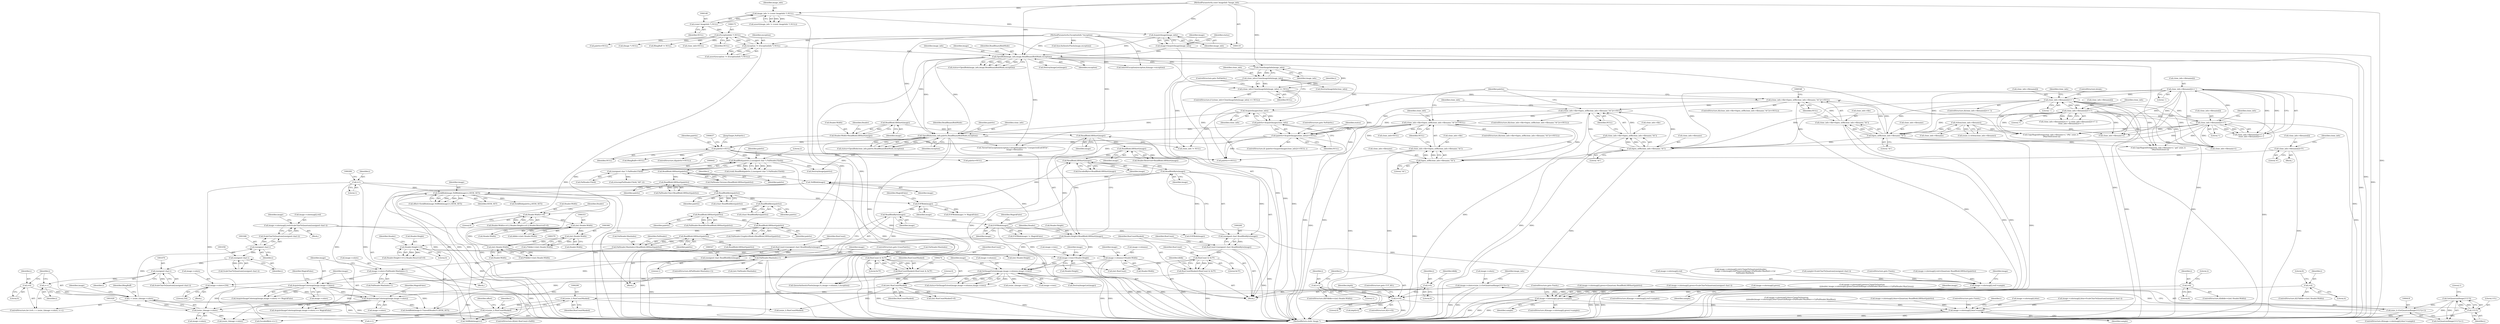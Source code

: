 digraph "0_ImageMagick_f6e9d0d9955e85bdd7540b251cd50d598dacc5e6_7@array" {
"1001036" [label="(Call,image->colormap[i].red=ScaleCharToQuantum((unsigned char) i))"];
"1001044" [label="(Call,ScaleCharToQuantum((unsigned char) i))"];
"1001045" [label="(Call,(unsigned char) i)"];
"1001026" [label="(Call,i < (ssize_t)image->colors)"];
"1001023" [label="(Call,i=0)"];
"1001033" [label="(Call,i++)"];
"1001069" [label="(Call,(unsigned char) i)"];
"1001057" [label="(Call,(unsigned char) i)"];
"1001028" [label="(Call,(ssize_t)image->colors)"];
"1000748" [label="(Call,AcquireImageColormap(image,image->colors))"];
"1000434" [label="(Call,SetImageExtent(image,image->columns,image->rows))"];
"1000332" [label="(Call,EOFBlob(image))"];
"1000328" [label="(Call,ReadBlobByte(image))"];
"1000310" [label="(Call,EOFBlob(image))"];
"1000294" [label="(Call,SeekBlob(image,TellBlob(image)+i,SEEK_SET))"];
"1000297" [label="(Call,TellBlob(image))"];
"1000261" [label="(Call,ReadBlobByte(image))"];
"1000255" [label="(Call,ReadBlobLSBShort(image))"];
"1000229" [label="(Call,ReadBlobLSBShort(image))"];
"1000223" [label="(Call,ReadBlobLSBShort(image))"];
"1000217" [label="(Call,ReadBlobLSBShort(image))"];
"1000189" [label="(Call,OpenBlob(image_info,image,ReadBinaryBlobMode,exception))"];
"1000185" [label="(Call,AcquireImage(image_info))"];
"1000145" [label="(Call,image_info != (const ImageInfo *) NULL)"];
"1000120" [label="(MethodParameterIn,const ImageInfo *image_info)"];
"1000147" [label="(Call,(const ImageInfo *) NULL)"];
"1000183" [label="(Call,image=AcquireImage(image_info))"];
"1000172" [label="(Call,exception != (ExceptionInfo *) NULL)"];
"1000121" [label="(MethodParameterIn,ExceptionInfo *exception)"];
"1000174" [label="(Call,(ExceptionInfo *) NULL)"];
"1000287" [label="(Call,i=(ssize_t) RunCountMasked)"];
"1000289" [label="(Call,(ssize_t) RunCountMasked)"];
"1000273" [label="(Call,(int) RunCountMasked)"];
"1000263" [label="(Call,RunCountMasked=RunCount & 0x7F)"];
"1000265" [label="(Call,RunCount & 0x7F)"];
"1000257" [label="(Call,RunCount=(unsigned char) ReadBlobByte(image))"];
"1000259" [label="(Call,(unsigned char) ReadBlobByte(image))"];
"1000336" [label="(Call,RunCountMasked=RunCount & 0x7F)"];
"1000338" [label="(Call,RunCount & 0x7F)"];
"1000324" [label="(Call,RunCount=(unsigned char) ReadBlobByte(image))"];
"1000326" [label="(Call,(unsigned char) ReadBlobByte(image))"];
"1000278" [label="(Call,i=1)"];
"1000394" [label="(Call,image->columns=Header.Width)"];
"1000378" [label="(Call,(int) Header.Width)"];
"1000365" [label="(Call,(int) Header.Width)"];
"1000352" [label="(Call,(int) Header.Width)"];
"1000233" [label="(Call,Header.Width==0)"];
"1000213" [label="(Call,Header.Width=ReadBlobLSBShort(image))"];
"1000401" [label="(Call,image->rows=Header.Height)"];
"1000239" [label="(Call,Header.Height==0)"];
"1000219" [label="(Call,Header.Height=ReadBlobLSBShort(image))"];
"1000737" [label="(Call,image->colors=PalHeader.MaxIndex+1)"];
"1000731" [label="(Call,PalHeader.MaxIndex<1)"];
"1000696" [label="(Call,PalHeader.MaxIndex=ReadBlobLSBShort(palette))"];
"1000700" [label="(Call,ReadBlobLSBShort(palette))"];
"1000694" [label="(Call,ReadBlobLSBShort(palette))"];
"1000688" [label="(Call,ReadBlobLSBShort(palette))"];
"1000682" [label="(Call,ReadBlobByte(palette))"];
"1000674" [label="(Call,ReadBlobByte(palette))"];
"1000666" [label="(Call,ReadBlobLSBShort(palette))"];
"1000660" [label="(Call,ReadBlobLSBShort(palette))"];
"1000638" [label="(Call,ReadBlob(palette,2,(unsigned char *) PalHeader.FileId))"];
"1000632" [label="(Call,palette!=NULL)"];
"1000612" [label="(Call,OpenBlob(clone_info,palette,ReadBinaryBlobMode,exception))"];
"1000606" [label="(Call,AcquireImage(clone_info))"];
"1000458" [label="(Call,clone_info=CloneImageInfo(image_info))"];
"1000460" [label="(Call,CloneImageInfo(image_info))"];
"1000604" [label="(Call,palette=AcquireImage(clone_info))"];
"1000603" [label="(Call,(palette=AcquireImage(clone_info))==NULL)"];
"1000582" [label="(Call,(clone_info->file=fopen_utf8(clone_info->filename,\"rb\"))==NULL)"];
"1000583" [label="(Call,clone_info->file=fopen_utf8(clone_info->filename,\"rb\"))"];
"1000587" [label="(Call,fopen_utf8(clone_info->filename,\"rb\"))"];
"1000574" [label="(Call,clone_info->filename[i]='\0')"];
"1000567" [label="(Call,fopen_utf8(clone_info->filename,\"rb\"))"];
"1000508" [label="(Call,clone_info->filename[i]==':')"];
"1000501" [label="(Call,clone_info->filename[i]=='\\')"];
"1000493" [label="(Call,clone_info->filename[i]=='/')"];
"1000482" [label="(Call,clone_info->filename[i]=='.')"];
"1000540" [label="(Call,fopen_utf8(clone_info->filename,\"rb\"))"];
"1000468" [label="(Call,strlen(clone_info->filename))"];
"1000562" [label="(Call,(clone_info->file=fopen_utf8(clone_info->filename,\"rb\"))==NULL)"];
"1000563" [label="(Call,clone_info->file=fopen_utf8(clone_info->filename,\"rb\"))"];
"1000535" [label="(Call,(clone_info->file=fopen_utf8(clone_info->filename,\"rb\"))==NULL)"];
"1000536" [label="(Call,clone_info->file=fopen_utf8(clone_info->filename,\"rb\"))"];
"1000457" [label="(Call,(clone_info=CloneImageInfo(image_info)) == NULL)"];
"1000641" [label="(Call,(unsigned char *) PalHeader.FileId)"];
"1000413" [label="(Call,image->colors=(size_t) (GetQuantumRange(1UL*i)+1))"];
"1000417" [label="(Call,(size_t) (GetQuantumRange(1UL*i)+1))"];
"1000420" [label="(Call,GetQuantumRange(1UL*i))"];
"1000421" [label="(Call,1UL*i)"];
"1000387" [label="(Call,i==0)"];
"1000383" [label="(Call,i=1)"];
"1000346" [label="(Call,i=0)"];
"1000357" [label="(Call,i=8)"];
"1000370" [label="(Call,i=4)"];
"1001011" [label="(Call,AcquireImageColormap(image,image->colors))"];
"1001004" [label="(Call,image->colors=256)"];
"1001279" [label="(Call,image->colormap[i].red!=sample)"];
"1001290" [label="(Call,image->colormap[i].green!=sample)"];
"1001301" [label="(Call,image->colormap[i].blue!=sample)"];
"1000265" [label="(Call,RunCount & 0x7F)"];
"1000739" [label="(Identifier,image)"];
"1000309" [label="(Call,EOFBlob(image) != MagickFalse)"];
"1000299" [label="(Identifier,i)"];
"1000360" [label="(ControlStructure,if(2*ldblk==(int) Header.Width))"];
"1000340" [label="(Literal,0x7F)"];
"1000541" [label="(Call,clone_info->filename)"];
"1000423" [label="(Identifier,i)"];
"1001025" [label="(Literal,0)"];
"1000414" [label="(Call,image->colors)"];
"1001309" [label="(Identifier,sample)"];
"1000635" [label="(Block,)"];
"1000176" [label="(Identifier,NULL)"];
"1000218" [label="(Identifier,image)"];
"1000540" [label="(Call,fopen_utf8(clone_info->filename,\"rb\"))"];
"1000616" [label="(Identifier,exception)"];
"1000749" [label="(Identifier,image)"];
"1000403" [label="(Identifier,image)"];
"1000227" [label="(Identifier,Header)"];
"1000373" [label="(ControlStructure,if(8*ldblk==(int) Header.Width))"];
"1000434" [label="(Call,SetImageExtent(image,image->columns,image->rows))"];
"1000187" [label="(Call,status=OpenBlob(image_info,image,ReadBinaryBlobMode,exception))"];
"1000459" [label="(Identifier,clone_info)"];
"1000394" [label="(Call,image->columns=Header.Width)"];
"1001301" [label="(Call,image->colormap[i].blue!=sample)"];
"1000522" [label="(Call,CopyMagickString(clone_info->filename+i,\".PAL\",(size_t)\n    (MaxTextExtent-i)))"];
"1000237" [label="(Literal,0)"];
"1001395" [label="(Call,SyncAuthenticPixels(image,exception))"];
"1000501" [label="(Call,clone_info->filename[i]=='\\')"];
"1001272" [label="(Call,sample=ScaleCharToQuantum((unsigned char) i))"];
"1000287" [label="(Call,i=(ssize_t) RunCountMasked)"];
"1000255" [label="(Call,ReadBlobLSBShort(image))"];
"1000264" [label="(Identifier,RunCountMasked)"];
"1000146" [label="(Identifier,image_info)"];
"1000325" [label="(Identifier,RunCount)"];
"1000706" [label="(Call,ReadBlobLSBShort(palette))"];
"1001278" [label="(ControlStructure,if(image->colormap[i].red!=sample))"];
"1000614" [label="(Identifier,palette)"];
"1000221" [label="(Identifier,Header)"];
"1001432" [label="(Call,ThrowFileException(exception,CorruptImageError,\"UnexpectedEndOfFile\",\n      image->filename))"];
"1000436" [label="(Call,image->columns)"];
"1000229" [label="(Call,ReadBlobLSBShort(image))"];
"1000332" [label="(Call,EOFBlob(image))"];
"1001045" [label="(Call,(unsigned char) i)"];
"1001342" [label="(Call,(ssize_t)image->rows)"];
"1000741" [label="(Call,PalHeader.MaxIndex+1)"];
"1001052" [label="(Identifier,image)"];
"1000316" [label="(Call,i+1)"];
"1000392" [label="(Identifier,depth)"];
"1001420" [label="(Call,clone_info != NULL)"];
"1000283" [label="(Call,(int) RunCount)"];
"1000432" [label="(Call,status=SetImageExtent(image,image->columns,image->rows))"];
"1000695" [label="(Identifier,palette)"];
"1000225" [label="(Call,Header.Reserved=ReadBlobLSBShort(image))"];
"1000263" [label="(Call,RunCountMasked=RunCount & 0x7F)"];
"1001107" [label="(Call,(int) Header.Height)"];
"1000534" [label="(ControlStructure,if((clone_info->file=fopen_utf8(clone_info->filename,\"rb\"))==NULL))"];
"1000350" [label="(Call,ldblk==(int) Header.Width)"];
"1000488" [label="(Literal,'.')"];
"1000514" [label="(Literal,':')"];
"1000604" [label="(Call,palette=AcquireImage(clone_info))"];
"1000731" [label="(Call,PalHeader.MaxIndex<1)"];
"1000312" [label="(Identifier,MagickFalse)"];
"1000580" [label="(Literal,'\0')"];
"1001047" [label="(Identifier,i)"];
"1000324" [label="(Call,RunCount=(unsigned char) ReadBlobByte(image))"];
"1000507" [label="(Literal,'\\')"];
"1000730" [label="(ControlStructure,if(PalHeader.MaxIndex<1))"];
"1000582" [label="(Call,(clone_info->file=fopen_utf8(clone_info->filename,\"rb\"))==NULL)"];
"1000509" [label="(Call,clone_info->filename[i])"];
"1000298" [label="(Identifier,image)"];
"1000499" [label="(Literal,'/')"];
"1000563" [label="(Call,clone_info->file=fopen_utf8(clone_info->filename,\"rb\"))"];
"1000388" [label="(Identifier,i)"];
"1000577" [label="(Identifier,clone_info)"];
"1000405" [label="(Call,Header.Height)"];
"1000281" [label="(ControlStructure,if((int) RunCount<0x80))"];
"1000571" [label="(Literal,\"rb\")"];
"1000640" [label="(Literal,2)"];
"1000674" [label="(Call,ReadBlobByte(palette))"];
"1001263" [label="(Call,(ssize_t)image->colors)"];
"1000289" [label="(Call,(ssize_t) RunCountMasked)"];
"1000603" [label="(Call,(palette=AcquireImage(clone_info))==NULL)"];
"1001060" [label="(Call,image->colormap[i].blue=ScaleCharToQuantum((unsigned char) i))"];
"1001059" [label="(Identifier,i)"];
"1000750" [label="(Call,image->colors)"];
"1000352" [label="(Call,(int) Header.Width)"];
"1000595" [label="(Identifier,clone_info)"];
"1000387" [label="(Call,i==0)"];
"1000184" [label="(Identifier,image)"];
"1000188" [label="(Identifier,status)"];
"1000998" [label="(JumpTarget,NoPalette:)"];
"1000338" [label="(Call,RunCount & 0x7F)"];
"1000390" [label="(ControlStructure,goto CUT_KO;)"];
"1000896" [label="(Call,image->colormap[i].green=(Quantum) ReadBlobLSBShort(palette))"];
"1001090" [label="(Call,SeekBlob(image,6 /*sizeof(Header)*/,SEEK_SET))"];
"1000296" [label="(Call,TellBlob(image)+i)"];
"1000536" [label="(Call,clone_info->file=fopen_utf8(clone_info->filename,\"rb\"))"];
"1000214" [label="(Call,Header.Width)"];
"1000800" [label="(Call,(int) PalHeader.MaxIndex)"];
"1000572" [label="(Identifier,NULL)"];
"1000190" [label="(Identifier,image_info)"];
"1000502" [label="(Call,clone_info->filename[i])"];
"1000697" [label="(Call,PalHeader.MaxIndex)"];
"1000419" [label="(Call,GetQuantumRange(1UL*i)+1)"];
"1000492" [label="(Call,clone_info->filename[i]=='/' || clone_info->filename[i]=='\\' ||\n         clone_info->filename[i]==':')"];
"1000185" [label="(Call,AcquireImage(image_info))"];
"1000585" [label="(Identifier,clone_info)"];
"1001279" [label="(Call,image->colormap[i].red!=sample)"];
"1000239" [label="(Call,Header.Height==0)"];
"1000311" [label="(Identifier,image)"];
"1000633" [label="(Identifier,palette)"];
"1000372" [label="(Literal,4)"];
"1000371" [label="(Identifier,i)"];
"1000700" [label="(Call,ReadBlobLSBShort(palette))"];
"1000347" [label="(Identifier,i)"];
"1000220" [label="(Call,Header.Height)"];
"1001288" [label="(ControlStructure,goto Finish;)"];
"1001057" [label="(Call,(unsigned char) i)"];
"1000460" [label="(Call,CloneImageInfo(image_info))"];
"1000435" [label="(Identifier,image)"];
"1000481" [label="(ControlStructure,if(clone_info->filename[i]=='.'))"];
"1000189" [label="(Call,OpenBlob(image_info,image,ReadBinaryBlobMode,exception))"];
"1000300" [label="(Identifier,SEEK_SET)"];
"1000458" [label="(Call,clone_info=CloneImageInfo(image_info))"];
"1000968" [label="(Call,image->colormap[i].blue=ClampToQuantum\n                (((double)image->colormap[i].blue*QuantumRange+(PalHeader.MaxBlue>>1))/PalHeader.MaxBlue))"];
"1000122" [label="(Block,)"];
"1000583" [label="(Call,clone_info->file=fopen_utf8(clone_info->filename,\"rb\"))"];
"1000523" [label="(Call,clone_info->filename+i)"];
"1001429" [label="(Call,EOFBlob(image))"];
"1000591" [label="(Literal,\"rb\")"];
"1000688" [label="(Call,ReadBlobLSBShort(palette))"];
"1000596" [label="(Call,DestroyImageInfo(clone_info))"];
"1001008" [label="(Literal,256)"];
"1000201" [label="(Call,DestroyImageList(image))"];
"1000947" [label="(Call,image->colormap[i].blue=(Quantum) ReadBlobLSBShort(palette))"];
"1001056" [label="(Call,ScaleCharToQuantum((unsigned char) i))"];
"1000638" [label="(Call,ReadBlob(palette,2,(unsigned char *) PalHeader.FileId))"];
"1000336" [label="(Call,RunCountMasked=RunCount & 0x7F)"];
"1000243" [label="(Literal,0)"];
"1001010" [label="(Call,AcquireImageColormap(image,image->colors) == MagickFalse)"];
"1000321" [label="(Call,(ssize_t) RunCountMasked)"];
"1000213" [label="(Call,Header.Width=ReadBlobLSBShort(image))"];
"1001048" [label="(Call,image->colormap[i].green=ScaleCharToQuantum((unsigned char) i))"];
"1000482" [label="(Call,clone_info->filename[i]=='.')"];
"1000631" [label="(ControlStructure,if(palette!=NULL))"];
"1001027" [label="(Identifier,i)"];
"1000384" [label="(Identifier,i)"];
"1000329" [label="(Identifier,image)"];
"1000383" [label="(Call,i=1)"];
"1000747" [label="(Call,AcquireImageColormap(image,image->colors) == MagickFalse)"];
"1000607" [label="(Identifier,clone_info)"];
"1000439" [label="(Call,image->rows)"];
"1000376" [label="(Literal,8)"];
"1000461" [label="(Identifier,image_info)"];
"1000639" [label="(Identifier,palette)"];
"1000261" [label="(Call,ReadBlobByte(image))"];
"1000689" [label="(Identifier,palette)"];
"1001352" [label="(Call,QueueAuthenticPixels(image,0,i,image->columns,1,exception))"];
"1000232" [label="(Call,Header.Width==0 || Header.Height==0 || Header.Reserved!=0)"];
"1000550" [label="(Call,clone_info->filename+i)"];
"1000230" [label="(Identifier,image)"];
"1001300" [label="(ControlStructure,if(image->colormap[i].blue!=sample))"];
"1000545" [label="(Identifier,NULL)"];
"1000173" [label="(Identifier,exception)"];
"1000276" [label="(Literal,0)"];
"1000575" [label="(Call,clone_info->filename[i])"];
"1000186" [label="(Identifier,image_info)"];
"1001071" [label="(Identifier,i)"];
"1000191" [label="(Identifier,image)"];
"1000605" [label="(Identifier,palette)"];
"1001005" [label="(Call,image->colors)"];
"1000592" [label="(Identifier,NULL)"];
"1000694" [label="(Call,ReadBlobLSBShort(palette))"];
"1000219" [label="(Call,Header.Height=ReadBlobLSBShort(image))"];
"1000172" [label="(Call,exception != (ExceptionInfo *) NULL)"];
"1000204" [label="(Call,(Image *) NULL)"];
"1000490" [label="(ControlStructure,break;)"];
"1000612" [label="(Call,OpenBlob(clone_info,palette,ReadBinaryBlobMode,exception))"];
"1001402" [label="(Call,BImgBuff != NULL)"];
"1001036" [label="(Call,image->colormap[i].red=ScaleCharToQuantum((unsigned char) i))"];
"1000562" [label="(Call,(clone_info->file=fopen_utf8(clone_info->filename,\"rb\"))==NULL)"];
"1000380" [label="(Call,Header.Width)"];
"1000365" [label="(Call,(int) Header.Width)"];
"1001034" [label="(Identifier,i)"];
"1000331" [label="(Call,EOFBlob(image) != MagickFalse)"];
"1000696" [label="(Call,PalHeader.MaxIndex=ReadBlobLSBShort(palette))"];
"1000672" [label="(Call,(char) ReadBlobByte(palette))"];
"1000374" [label="(Call,8*ldblk==(int) Header.Width)"];
"1000500" [label="(Call,clone_info->filename[i]=='\\' ||\n         clone_info->filename[i]==':')"];
"1001003" [label="(Block,)"];
"1000361" [label="(Call,2*ldblk==(int) Header.Width)"];
"1000660" [label="(Call,ReadBlobLSBShort(palette))"];
"1000845" [label="(Call,image->colormap[i].red=(Quantum) ReadBlobLSBShort(palette))"];
"1000171" [label="(Call,assert(exception != (ExceptionInfo *) NULL))"];
"1000662" [label="(Call,PalHeader.Size=ReadBlobLSBShort(palette))"];
"1000402" [label="(Call,image->rows)"];
"1000466" [label="(Call,(ssize_t) strlen(clone_info->filename))"];
"1001037" [label="(Call,image->colormap[i].red)"];
"1000410" [label="(Identifier,image)"];
"1000615" [label="(Identifier,ReadBinaryBlobMode)"];
"1001011" [label="(Call,AcquireImageColormap(image,image->colors))"];
"1000454" [label="(Call,DestroyImageList(image))"];
"1001033" [label="(Call,i++)"];
"1000748" [label="(Call,AcquireImageColormap(image,image->colors))"];
"1001289" [label="(ControlStructure,if(image->colormap[i].green!=sample))"];
"1000648" [label="(Call,strncmp(PalHeader.FileId,\"AH\",2))"];
"1001028" [label="(Call,(ssize_t)image->colors)"];
"1000234" [label="(Call,Header.Width)"];
"1000233" [label="(Call,Header.Width==0)"];
"1000386" [label="(ControlStructure,if(i==0))"];
"1000735" [label="(Literal,1)"];
"1000279" [label="(Identifier,i)"];
"1000398" [label="(Call,Header.Width)"];
"1000683" [label="(Identifier,palette)"];
"1001310" [label="(ControlStructure,goto Finish;)"];
"1000456" [label="(ControlStructure,if ((clone_info=CloneImageInfo(image_info)) == NULL))"];
"1001294" [label="(Identifier,image)"];
"1000217" [label="(Call,ReadBlobLSBShort(image))"];
"1000349" [label="(ControlStructure,if(ldblk==(int) Header.Width))"];
"1000701" [label="(Identifier,palette)"];
"1000183" [label="(Call,image=AcquireImage(image_info))"];
"1000611" [label="(Identifier,status)"];
"1000401" [label="(Call,image->rows=Header.Height)"];
"1000272" [label="(Call,(int) RunCountMasked!=0)"];
"1000291" [label="(Identifier,RunCountMasked)"];
"1000413" [label="(Call,image->colors=(size_t) (GetQuantumRange(1UL*i)+1))"];
"1000834" [label="(Call,SeekBlob(palette,j,SEEK_SET))"];
"1000351" [label="(Identifier,ldblk)"];
"1000636" [label="(Call,(void) ReadBlob(palette,2,(unsigned char *) PalHeader.FileId))"];
"1000378" [label="(Call,(int) Header.Width)"];
"1001446" [label="(MethodReturn,static Image *)"];
"1000420" [label="(Call,GetQuantumRange(1UL*i))"];
"1001012" [label="(Identifier,image)"];
"1000483" [label="(Call,clone_info->filename[i])"];
"1001290" [label="(Call,image->colormap[i].green!=sample)"];
"1000564" [label="(Call,clone_info->file)"];
"1000587" [label="(Call,fopen_utf8(clone_info->filename,\"rb\"))"];
"1000174" [label="(Call,(ExceptionInfo *) NULL)"];
"1001298" [label="(Identifier,sample)"];
"1000643" [label="(Call,PalHeader.FileId)"];
"1000704" [label="(Identifier,PalHeader)"];
"1000561" [label="(ControlStructure,if((clone_info->file=fopen_utf8(clone_info->filename,\"rb\"))==NULL))"];
"1000273" [label="(Call,(int) RunCountMasked)"];
"1000149" [label="(Identifier,NULL)"];
"1001016" [label="(Identifier,MagickFalse)"];
"1000192" [label="(Identifier,ReadBinaryBlobMode)"];
"1000428" [label="(Identifier,image_info)"];
"1000257" [label="(Call,RunCount=(unsigned char) ReadBlobByte(image))"];
"1000367" [label="(Call,Header.Width)"];
"1000339" [label="(Identifier,RunCount)"];
"1000223" [label="(Call,ReadBlobLSBShort(image))"];
"1000193" [label="(Identifier,exception)"];
"1000537" [label="(Call,clone_info->file)"];
"1000294" [label="(Call,SeekBlob(image,TellBlob(image)+i,SEEK_SET))"];
"1000266" [label="(Identifier,RunCount)"];
"1000549" [label="(Call,CopyMagickString(clone_info->filename+i,\".pal\",(size_t)\n        (MaxTextExtent-i)))"];
"1000609" [label="(ControlStructure,goto NoPalette;)"];
"1000469" [label="(Call,clone_info->filename)"];
"1000277" [label="(Block,)"];
"1000738" [label="(Call,image->colors)"];
"1000262" [label="(Identifier,image)"];
"1000736" [label="(ControlStructure,goto ErasePalette;)"];
"1000535" [label="(Call,(clone_info->file=fopen_utf8(clone_info->filename,\"rb\"))==NULL)"];
"1000447" [label="(Call,InheritException(exception,&image->exception))"];
"1000328" [label="(Call,ReadBlobByte(image))"];
"1000494" [label="(Call,clone_info->filename[i])"];
"1000732" [label="(Call,PalHeader.MaxIndex)"];
"1000363" [label="(Literal,2)"];
"1000690" [label="(Call,PalHeader.GraphicsMode=ReadBlobLSBShort(palette))"];
"1000357" [label="(Call,i=8)"];
"1001030" [label="(Call,image->colors)"];
"1000667" [label="(Identifier,palette)"];
"1000656" [label="(Call,PalHeader.Version=ReadBlobLSBShort(palette))"];
"1000680" [label="(Call,(char) ReadBlobByte(palette))"];
"1001000" [label="(Call,palette==NULL)"];
"1000389" [label="(Literal,0)"];
"1000275" [label="(Identifier,RunCountMasked)"];
"1001022" [label="(ControlStructure,for (i=0; i < (ssize_t)image->colors; i++))"];
"1000544" [label="(Literal,\"rb\")"];
"1000256" [label="(Identifier,image)"];
"1001280" [label="(Call,image->colormap[i].red)"];
"1000588" [label="(Call,clone_info->filename)"];
"1000326" [label="(Call,(unsigned char) ReadBlobByte(image))"];
"1000504" [label="(Identifier,clone_info)"];
"1000241" [label="(Identifier,Header)"];
"1000608" [label="(Identifier,NULL)"];
"1000267" [label="(Literal,0x7F)"];
"1000269" [label="(Identifier,ldblk)"];
"1001026" [label="(Call,i < (ssize_t)image->colors)"];
"1001035" [label="(Block,)"];
"1000462" [label="(Identifier,NULL)"];
"1000292" [label="(Call,offset=SeekBlob(image,TellBlob(image)+i,SEEK_SET))"];
"1000568" [label="(Call,clone_info->filename)"];
"1000465" [label="(Identifier,i)"];
"1000144" [label="(Call,assert(image_info != (const ImageInfo *) NULL))"];
"1000417" [label="(Call,(size_t) (GetQuantumRange(1UL*i)+1))"];
"1000240" [label="(Call,Header.Height)"];
"1000684" [label="(Call,PalHeader.BoardID=ReadBlobLSBShort(palette))"];
"1000293" [label="(Identifier,offset)"];
"1000391" [label="(Call,depth=i)"];
"1000314" [label="(Call,EncodedByte-=i+1)"];
"1000238" [label="(Call,Header.Height==0 || Header.Reserved!=0)"];
"1000395" [label="(Call,image->columns)"];
"1000358" [label="(Identifier,i)"];
"1001040" [label="(Identifier,image)"];
"1000288" [label="(Identifier,i)"];
"1000511" [label="(Identifier,clone_info)"];
"1000463" [label="(ControlStructure,goto NoPalette;)"];
"1000359" [label="(Literal,8)"];
"1000682" [label="(Call,ReadBlobByte(palette))"];
"1000310" [label="(Call,EOFBlob(image))"];
"1000573" [label="(Block,)"];
"1000496" [label="(Identifier,clone_info)"];
"1000337" [label="(Identifier,RunCountMasked)"];
"1000675" [label="(Identifier,palette)"];
"1000334" [label="(Identifier,MagickFalse)"];
"1001024" [label="(Identifier,i)"];
"1000866" [label="(Call,image->colormap[i].red=ClampToQuantum(((double)\n                image->colormap[i].red*QuantumRange+(PalHeader.MaxRed>>1))/\n                PalHeader.MaxRed))"];
"1001269" [label="(Identifier,i)"];
"1000295" [label="(Identifier,image)"];
"1001044" [label="(Call,ScaleCharToQuantum((unsigned char) i))"];
"1000121" [label="(MethodParameterIn,ExceptionInfo *exception)"];
"1000737" [label="(Call,image->colors=PalHeader.MaxIndex+1)"];
"1000145" [label="(Call,image_info != (const ImageInfo *) NULL)"];
"1000508" [label="(Call,clone_info->filename[i]==':')"];
"1000348" [label="(Literal,0)"];
"1001073" [label="(Identifier,BImgBuff)"];
"1000613" [label="(Identifier,clone_info)"];
"1000346" [label="(Call,i=0)"];
"1000627" [label="(Call,palette=NULL)"];
"1000602" [label="(ControlStructure,if( (palette=AcquireImage(clone_info))==NULL ))"];
"1001023" [label="(Call,i=0)"];
"1000370" [label="(Call,i=4)"];
"1000224" [label="(Identifier,image)"];
"1000493" [label="(Call,clone_info->filename[i]=='/')"];
"1001004" [label="(Call,image->colors=256)"];
"1000574" [label="(Call,clone_info->filename[i]='\0')"];
"1000210" [label="(Call,clone_info=NULL)"];
"1000246" [label="(Identifier,Header)"];
"1000634" [label="(Identifier,NULL)"];
"1000468" [label="(Call,strlen(clone_info->filename))"];
"1000584" [label="(Call,clone_info->file)"];
"1000661" [label="(Identifier,palette)"];
"1001291" [label="(Call,image->colormap[i].green)"];
"1000333" [label="(Identifier,image)"];
"1000421" [label="(Call,1UL*i)"];
"1000632" [label="(Call,palette!=NULL)"];
"1000753" [label="(Identifier,MagickFalse)"];
"1000297" [label="(Call,TellBlob(image))"];
"1000120" [label="(MethodParameterIn,const ImageInfo *image_info)"];
"1000457" [label="(Call,(clone_info=CloneImageInfo(image_info)) == NULL)"];
"1001069" [label="(Call,(unsigned char) i)"];
"1000610" [label="(Call,status=OpenBlob(clone_info,palette,ReadBinaryBlobMode,exception))"];
"1000422" [label="(Literal,1UL)"];
"1000259" [label="(Call,(unsigned char) ReadBlobByte(image))"];
"1001287" [label="(Identifier,sample)"];
"1000917" [label="(Call,image->colormap[i].green=ClampToQuantum\n                (((double) image->colormap[i].green*QuantumRange+(PalHeader.MaxGreen>>1))/PalHeader.MaxGreen))"];
"1000253" [label="(Call,EncodedByte=ReadBlobLSBShort(image))"];
"1000280" [label="(Literal,1)"];
"1000625" [label="(Call,DestroyImage(palette))"];
"1000354" [label="(Call,Header.Width)"];
"1001302" [label="(Call,image->colormap[i].blue)"];
"1001305" [label="(Identifier,image)"];
"1001068" [label="(Call,ScaleCharToQuantum((unsigned char) i))"];
"1000641" [label="(Call,(unsigned char *) PalHeader.FileId)"];
"1000567" [label="(Call,fopen_utf8(clone_info->filename,\"rb\"))"];
"1000278" [label="(Call,i=1)"];
"1001013" [label="(Call,image->colors)"];
"1000258" [label="(Identifier,RunCount)"];
"1000666" [label="(Call,ReadBlobLSBShort(palette))"];
"1001299" [label="(ControlStructure,goto Finish;)"];
"1000147" [label="(Call,(const ImageInfo *) NULL)"];
"1000581" [label="(ControlStructure,if((clone_info->file=fopen_utf8(clone_info->filename,\"rb\"))==NULL))"];
"1000598" [label="(Call,clone_info=NULL)"];
"1000424" [label="(Literal,1)"];
"1001084" [label="(Call,BImgBuff==NULL)"];
"1000385" [label="(Literal,1)"];
"1000606" [label="(Call,AcquireImage(clone_info))"];
"1000207" [label="(Call,palette=NULL)"];
"1001036" -> "1001035"  [label="AST: "];
"1001036" -> "1001044"  [label="CFG: "];
"1001037" -> "1001036"  [label="AST: "];
"1001044" -> "1001036"  [label="AST: "];
"1001052" -> "1001036"  [label="CFG: "];
"1001036" -> "1001446"  [label="DDG: "];
"1001044" -> "1001036"  [label="DDG: "];
"1001036" -> "1001279"  [label="DDG: "];
"1001044" -> "1001045"  [label="CFG: "];
"1001045" -> "1001044"  [label="AST: "];
"1001045" -> "1001044"  [label="DDG: "];
"1001045" -> "1001047"  [label="CFG: "];
"1001046" -> "1001045"  [label="AST: "];
"1001047" -> "1001045"  [label="AST: "];
"1001026" -> "1001045"  [label="DDG: "];
"1001045" -> "1001057"  [label="DDG: "];
"1001026" -> "1001022"  [label="AST: "];
"1001026" -> "1001028"  [label="CFG: "];
"1001027" -> "1001026"  [label="AST: "];
"1001028" -> "1001026"  [label="AST: "];
"1001040" -> "1001026"  [label="CFG: "];
"1001073" -> "1001026"  [label="CFG: "];
"1001026" -> "1001446"  [label="DDG: "];
"1001026" -> "1001446"  [label="DDG: "];
"1001023" -> "1001026"  [label="DDG: "];
"1001033" -> "1001026"  [label="DDG: "];
"1001028" -> "1001026"  [label="DDG: "];
"1001023" -> "1001022"  [label="AST: "];
"1001023" -> "1001025"  [label="CFG: "];
"1001024" -> "1001023"  [label="AST: "];
"1001025" -> "1001023"  [label="AST: "];
"1001027" -> "1001023"  [label="CFG: "];
"1001033" -> "1001022"  [label="AST: "];
"1001033" -> "1001034"  [label="CFG: "];
"1001034" -> "1001033"  [label="AST: "];
"1001027" -> "1001033"  [label="CFG: "];
"1001069" -> "1001033"  [label="DDG: "];
"1001069" -> "1001068"  [label="AST: "];
"1001069" -> "1001071"  [label="CFG: "];
"1001070" -> "1001069"  [label="AST: "];
"1001071" -> "1001069"  [label="AST: "];
"1001068" -> "1001069"  [label="CFG: "];
"1001069" -> "1001068"  [label="DDG: "];
"1001057" -> "1001069"  [label="DDG: "];
"1001057" -> "1001056"  [label="AST: "];
"1001057" -> "1001059"  [label="CFG: "];
"1001058" -> "1001057"  [label="AST: "];
"1001059" -> "1001057"  [label="AST: "];
"1001056" -> "1001057"  [label="CFG: "];
"1001057" -> "1001056"  [label="DDG: "];
"1001028" -> "1001030"  [label="CFG: "];
"1001029" -> "1001028"  [label="AST: "];
"1001030" -> "1001028"  [label="AST: "];
"1001028" -> "1001446"  [label="DDG: "];
"1000748" -> "1001028"  [label="DDG: "];
"1000413" -> "1001028"  [label="DDG: "];
"1001011" -> "1001028"  [label="DDG: "];
"1001028" -> "1001263"  [label="DDG: "];
"1000748" -> "1000747"  [label="AST: "];
"1000748" -> "1000750"  [label="CFG: "];
"1000749" -> "1000748"  [label="AST: "];
"1000750" -> "1000748"  [label="AST: "];
"1000753" -> "1000748"  [label="CFG: "];
"1000748" -> "1001446"  [label="DDG: "];
"1000748" -> "1000747"  [label="DDG: "];
"1000748" -> "1000747"  [label="DDG: "];
"1000434" -> "1000748"  [label="DDG: "];
"1000737" -> "1000748"  [label="DDG: "];
"1000748" -> "1001011"  [label="DDG: "];
"1000748" -> "1001090"  [label="DDG: "];
"1000748" -> "1001263"  [label="DDG: "];
"1000434" -> "1000432"  [label="AST: "];
"1000434" -> "1000439"  [label="CFG: "];
"1000435" -> "1000434"  [label="AST: "];
"1000436" -> "1000434"  [label="AST: "];
"1000439" -> "1000434"  [label="AST: "];
"1000432" -> "1000434"  [label="CFG: "];
"1000434" -> "1001446"  [label="DDG: "];
"1000434" -> "1001446"  [label="DDG: "];
"1000434" -> "1000432"  [label="DDG: "];
"1000434" -> "1000432"  [label="DDG: "];
"1000434" -> "1000432"  [label="DDG: "];
"1000332" -> "1000434"  [label="DDG: "];
"1000261" -> "1000434"  [label="DDG: "];
"1000394" -> "1000434"  [label="DDG: "];
"1000401" -> "1000434"  [label="DDG: "];
"1000434" -> "1000454"  [label="DDG: "];
"1000434" -> "1001011"  [label="DDG: "];
"1000434" -> "1001090"  [label="DDG: "];
"1000434" -> "1001342"  [label="DDG: "];
"1000434" -> "1001352"  [label="DDG: "];
"1000332" -> "1000331"  [label="AST: "];
"1000332" -> "1000333"  [label="CFG: "];
"1000333" -> "1000332"  [label="AST: "];
"1000334" -> "1000332"  [label="CFG: "];
"1000332" -> "1000255"  [label="DDG: "];
"1000332" -> "1000297"  [label="DDG: "];
"1000332" -> "1000331"  [label="DDG: "];
"1000328" -> "1000332"  [label="DDG: "];
"1000332" -> "1001429"  [label="DDG: "];
"1000328" -> "1000326"  [label="AST: "];
"1000328" -> "1000329"  [label="CFG: "];
"1000329" -> "1000328"  [label="AST: "];
"1000326" -> "1000328"  [label="CFG: "];
"1000328" -> "1000326"  [label="DDG: "];
"1000310" -> "1000328"  [label="DDG: "];
"1000310" -> "1000309"  [label="AST: "];
"1000310" -> "1000311"  [label="CFG: "];
"1000311" -> "1000310"  [label="AST: "];
"1000312" -> "1000310"  [label="CFG: "];
"1000310" -> "1000255"  [label="DDG: "];
"1000310" -> "1000309"  [label="DDG: "];
"1000294" -> "1000310"  [label="DDG: "];
"1000294" -> "1000292"  [label="AST: "];
"1000294" -> "1000300"  [label="CFG: "];
"1000295" -> "1000294"  [label="AST: "];
"1000296" -> "1000294"  [label="AST: "];
"1000300" -> "1000294"  [label="AST: "];
"1000292" -> "1000294"  [label="CFG: "];
"1000294" -> "1001446"  [label="DDG: "];
"1000294" -> "1001446"  [label="DDG: "];
"1000294" -> "1000292"  [label="DDG: "];
"1000294" -> "1000292"  [label="DDG: "];
"1000294" -> "1000292"  [label="DDG: "];
"1000297" -> "1000294"  [label="DDG: "];
"1000287" -> "1000294"  [label="DDG: "];
"1000278" -> "1000294"  [label="DDG: "];
"1000294" -> "1000834"  [label="DDG: "];
"1000294" -> "1001090"  [label="DDG: "];
"1000297" -> "1000296"  [label="AST: "];
"1000297" -> "1000298"  [label="CFG: "];
"1000298" -> "1000297"  [label="AST: "];
"1000299" -> "1000297"  [label="CFG: "];
"1000297" -> "1000296"  [label="DDG: "];
"1000261" -> "1000297"  [label="DDG: "];
"1000261" -> "1000259"  [label="AST: "];
"1000261" -> "1000262"  [label="CFG: "];
"1000262" -> "1000261"  [label="AST: "];
"1000259" -> "1000261"  [label="CFG: "];
"1000261" -> "1000255"  [label="DDG: "];
"1000261" -> "1000259"  [label="DDG: "];
"1000255" -> "1000261"  [label="DDG: "];
"1000261" -> "1001429"  [label="DDG: "];
"1000255" -> "1000253"  [label="AST: "];
"1000255" -> "1000256"  [label="CFG: "];
"1000256" -> "1000255"  [label="AST: "];
"1000253" -> "1000255"  [label="CFG: "];
"1000255" -> "1000253"  [label="DDG: "];
"1000229" -> "1000255"  [label="DDG: "];
"1000229" -> "1000225"  [label="AST: "];
"1000229" -> "1000230"  [label="CFG: "];
"1000230" -> "1000229"  [label="AST: "];
"1000225" -> "1000229"  [label="CFG: "];
"1000229" -> "1000225"  [label="DDG: "];
"1000223" -> "1000229"  [label="DDG: "];
"1000223" -> "1000219"  [label="AST: "];
"1000223" -> "1000224"  [label="CFG: "];
"1000224" -> "1000223"  [label="AST: "];
"1000219" -> "1000223"  [label="CFG: "];
"1000223" -> "1000219"  [label="DDG: "];
"1000217" -> "1000223"  [label="DDG: "];
"1000217" -> "1000213"  [label="AST: "];
"1000217" -> "1000218"  [label="CFG: "];
"1000218" -> "1000217"  [label="AST: "];
"1000213" -> "1000217"  [label="CFG: "];
"1000217" -> "1000213"  [label="DDG: "];
"1000189" -> "1000217"  [label="DDG: "];
"1000189" -> "1000187"  [label="AST: "];
"1000189" -> "1000193"  [label="CFG: "];
"1000190" -> "1000189"  [label="AST: "];
"1000191" -> "1000189"  [label="AST: "];
"1000192" -> "1000189"  [label="AST: "];
"1000193" -> "1000189"  [label="AST: "];
"1000187" -> "1000189"  [label="CFG: "];
"1000189" -> "1001446"  [label="DDG: "];
"1000189" -> "1001446"  [label="DDG: "];
"1000189" -> "1001446"  [label="DDG: "];
"1000189" -> "1000187"  [label="DDG: "];
"1000189" -> "1000187"  [label="DDG: "];
"1000189" -> "1000187"  [label="DDG: "];
"1000189" -> "1000187"  [label="DDG: "];
"1000185" -> "1000189"  [label="DDG: "];
"1000120" -> "1000189"  [label="DDG: "];
"1000183" -> "1000189"  [label="DDG: "];
"1000172" -> "1000189"  [label="DDG: "];
"1000121" -> "1000189"  [label="DDG: "];
"1000189" -> "1000201"  [label="DDG: "];
"1000189" -> "1000447"  [label="DDG: "];
"1000189" -> "1000460"  [label="DDG: "];
"1000189" -> "1000612"  [label="DDG: "];
"1000189" -> "1000612"  [label="DDG: "];
"1000189" -> "1001352"  [label="DDG: "];
"1000189" -> "1001432"  [label="DDG: "];
"1000185" -> "1000183"  [label="AST: "];
"1000185" -> "1000186"  [label="CFG: "];
"1000186" -> "1000185"  [label="AST: "];
"1000183" -> "1000185"  [label="CFG: "];
"1000185" -> "1000183"  [label="DDG: "];
"1000145" -> "1000185"  [label="DDG: "];
"1000120" -> "1000185"  [label="DDG: "];
"1000145" -> "1000144"  [label="AST: "];
"1000145" -> "1000147"  [label="CFG: "];
"1000146" -> "1000145"  [label="AST: "];
"1000147" -> "1000145"  [label="AST: "];
"1000144" -> "1000145"  [label="CFG: "];
"1000145" -> "1001446"  [label="DDG: "];
"1000145" -> "1000144"  [label="DDG: "];
"1000145" -> "1000144"  [label="DDG: "];
"1000120" -> "1000145"  [label="DDG: "];
"1000147" -> "1000145"  [label="DDG: "];
"1000120" -> "1000119"  [label="AST: "];
"1000120" -> "1001446"  [label="DDG: "];
"1000120" -> "1000460"  [label="DDG: "];
"1000147" -> "1000149"  [label="CFG: "];
"1000148" -> "1000147"  [label="AST: "];
"1000149" -> "1000147"  [label="AST: "];
"1000147" -> "1000174"  [label="DDG: "];
"1000183" -> "1000122"  [label="AST: "];
"1000184" -> "1000183"  [label="AST: "];
"1000188" -> "1000183"  [label="CFG: "];
"1000183" -> "1001446"  [label="DDG: "];
"1000172" -> "1000171"  [label="AST: "];
"1000172" -> "1000174"  [label="CFG: "];
"1000173" -> "1000172"  [label="AST: "];
"1000174" -> "1000172"  [label="AST: "];
"1000171" -> "1000172"  [label="CFG: "];
"1000172" -> "1001446"  [label="DDG: "];
"1000172" -> "1000171"  [label="DDG: "];
"1000172" -> "1000171"  [label="DDG: "];
"1000121" -> "1000172"  [label="DDG: "];
"1000174" -> "1000172"  [label="DDG: "];
"1000121" -> "1000119"  [label="AST: "];
"1000121" -> "1001446"  [label="DDG: "];
"1000121" -> "1000447"  [label="DDG: "];
"1000121" -> "1000612"  [label="DDG: "];
"1000121" -> "1001352"  [label="DDG: "];
"1000121" -> "1001395"  [label="DDG: "];
"1000121" -> "1001432"  [label="DDG: "];
"1000174" -> "1000176"  [label="CFG: "];
"1000175" -> "1000174"  [label="AST: "];
"1000176" -> "1000174"  [label="AST: "];
"1000174" -> "1000204"  [label="DDG: "];
"1000174" -> "1000207"  [label="DDG: "];
"1000174" -> "1000210"  [label="DDG: "];
"1000174" -> "1000457"  [label="DDG: "];
"1000174" -> "1001402"  [label="DDG: "];
"1000287" -> "1000281"  [label="AST: "];
"1000287" -> "1000289"  [label="CFG: "];
"1000288" -> "1000287"  [label="AST: "];
"1000289" -> "1000287"  [label="AST: "];
"1000293" -> "1000287"  [label="CFG: "];
"1000287" -> "1001446"  [label="DDG: "];
"1000289" -> "1000287"  [label="DDG: "];
"1000287" -> "1000296"  [label="DDG: "];
"1000287" -> "1000314"  [label="DDG: "];
"1000287" -> "1000316"  [label="DDG: "];
"1000289" -> "1000291"  [label="CFG: "];
"1000290" -> "1000289"  [label="AST: "];
"1000291" -> "1000289"  [label="AST: "];
"1000273" -> "1000289"  [label="DDG: "];
"1000289" -> "1000321"  [label="DDG: "];
"1000273" -> "1000272"  [label="AST: "];
"1000273" -> "1000275"  [label="CFG: "];
"1000274" -> "1000273"  [label="AST: "];
"1000275" -> "1000273"  [label="AST: "];
"1000276" -> "1000273"  [label="CFG: "];
"1000273" -> "1001446"  [label="DDG: "];
"1000273" -> "1000272"  [label="DDG: "];
"1000263" -> "1000273"  [label="DDG: "];
"1000336" -> "1000273"  [label="DDG: "];
"1000273" -> "1000321"  [label="DDG: "];
"1000263" -> "1000122"  [label="AST: "];
"1000263" -> "1000265"  [label="CFG: "];
"1000264" -> "1000263"  [label="AST: "];
"1000265" -> "1000263"  [label="AST: "];
"1000269" -> "1000263"  [label="CFG: "];
"1000263" -> "1001446"  [label="DDG: "];
"1000265" -> "1000263"  [label="DDG: "];
"1000265" -> "1000263"  [label="DDG: "];
"1000265" -> "1000267"  [label="CFG: "];
"1000266" -> "1000265"  [label="AST: "];
"1000267" -> "1000265"  [label="AST: "];
"1000265" -> "1001446"  [label="DDG: "];
"1000257" -> "1000265"  [label="DDG: "];
"1000265" -> "1000283"  [label="DDG: "];
"1000257" -> "1000122"  [label="AST: "];
"1000257" -> "1000259"  [label="CFG: "];
"1000258" -> "1000257"  [label="AST: "];
"1000259" -> "1000257"  [label="AST: "];
"1000264" -> "1000257"  [label="CFG: "];
"1000257" -> "1001446"  [label="DDG: "];
"1000259" -> "1000257"  [label="DDG: "];
"1000260" -> "1000259"  [label="AST: "];
"1000259" -> "1001446"  [label="DDG: "];
"1000336" -> "1000277"  [label="AST: "];
"1000336" -> "1000338"  [label="CFG: "];
"1000337" -> "1000336"  [label="AST: "];
"1000338" -> "1000336"  [label="AST: "];
"1000274" -> "1000336"  [label="CFG: "];
"1000336" -> "1001446"  [label="DDG: "];
"1000338" -> "1000336"  [label="DDG: "];
"1000338" -> "1000336"  [label="DDG: "];
"1000338" -> "1000340"  [label="CFG: "];
"1000339" -> "1000338"  [label="AST: "];
"1000340" -> "1000338"  [label="AST: "];
"1000338" -> "1001446"  [label="DDG: "];
"1000338" -> "1000283"  [label="DDG: "];
"1000324" -> "1000338"  [label="DDG: "];
"1000324" -> "1000277"  [label="AST: "];
"1000324" -> "1000326"  [label="CFG: "];
"1000325" -> "1000324"  [label="AST: "];
"1000326" -> "1000324"  [label="AST: "];
"1000333" -> "1000324"  [label="CFG: "];
"1000324" -> "1001446"  [label="DDG: "];
"1000326" -> "1000324"  [label="DDG: "];
"1000327" -> "1000326"  [label="AST: "];
"1000326" -> "1001446"  [label="DDG: "];
"1000278" -> "1000277"  [label="AST: "];
"1000278" -> "1000280"  [label="CFG: "];
"1000279" -> "1000278"  [label="AST: "];
"1000280" -> "1000278"  [label="AST: "];
"1000284" -> "1000278"  [label="CFG: "];
"1000278" -> "1000296"  [label="DDG: "];
"1000278" -> "1000314"  [label="DDG: "];
"1000278" -> "1000316"  [label="DDG: "];
"1000394" -> "1000122"  [label="AST: "];
"1000394" -> "1000398"  [label="CFG: "];
"1000395" -> "1000394"  [label="AST: "];
"1000398" -> "1000394"  [label="AST: "];
"1000403" -> "1000394"  [label="CFG: "];
"1000394" -> "1001446"  [label="DDG: "];
"1000394" -> "1001446"  [label="DDG: "];
"1000378" -> "1000394"  [label="DDG: "];
"1000378" -> "1000374"  [label="AST: "];
"1000378" -> "1000380"  [label="CFG: "];
"1000379" -> "1000378"  [label="AST: "];
"1000380" -> "1000378"  [label="AST: "];
"1000374" -> "1000378"  [label="CFG: "];
"1000378" -> "1000352"  [label="DDG: "];
"1000378" -> "1000374"  [label="DDG: "];
"1000365" -> "1000378"  [label="DDG: "];
"1000365" -> "1000361"  [label="AST: "];
"1000365" -> "1000367"  [label="CFG: "];
"1000366" -> "1000365"  [label="AST: "];
"1000367" -> "1000365"  [label="AST: "];
"1000361" -> "1000365"  [label="CFG: "];
"1000365" -> "1000361"  [label="DDG: "];
"1000352" -> "1000365"  [label="DDG: "];
"1000352" -> "1000350"  [label="AST: "];
"1000352" -> "1000354"  [label="CFG: "];
"1000353" -> "1000352"  [label="AST: "];
"1000354" -> "1000352"  [label="AST: "];
"1000350" -> "1000352"  [label="CFG: "];
"1000352" -> "1000350"  [label="DDG: "];
"1000233" -> "1000352"  [label="DDG: "];
"1000233" -> "1000232"  [label="AST: "];
"1000233" -> "1000237"  [label="CFG: "];
"1000234" -> "1000233"  [label="AST: "];
"1000237" -> "1000233"  [label="AST: "];
"1000241" -> "1000233"  [label="CFG: "];
"1000232" -> "1000233"  [label="CFG: "];
"1000233" -> "1000232"  [label="DDG: "];
"1000233" -> "1000232"  [label="DDG: "];
"1000213" -> "1000233"  [label="DDG: "];
"1000213" -> "1000122"  [label="AST: "];
"1000214" -> "1000213"  [label="AST: "];
"1000221" -> "1000213"  [label="CFG: "];
"1000401" -> "1000122"  [label="AST: "];
"1000401" -> "1000405"  [label="CFG: "];
"1000402" -> "1000401"  [label="AST: "];
"1000405" -> "1000401"  [label="AST: "];
"1000410" -> "1000401"  [label="CFG: "];
"1000401" -> "1001446"  [label="DDG: "];
"1000401" -> "1001446"  [label="DDG: "];
"1000239" -> "1000401"  [label="DDG: "];
"1000219" -> "1000401"  [label="DDG: "];
"1000239" -> "1000238"  [label="AST: "];
"1000239" -> "1000243"  [label="CFG: "];
"1000240" -> "1000239"  [label="AST: "];
"1000243" -> "1000239"  [label="AST: "];
"1000246" -> "1000239"  [label="CFG: "];
"1000238" -> "1000239"  [label="CFG: "];
"1000239" -> "1000238"  [label="DDG: "];
"1000239" -> "1000238"  [label="DDG: "];
"1000219" -> "1000239"  [label="DDG: "];
"1000239" -> "1001107"  [label="DDG: "];
"1000219" -> "1000122"  [label="AST: "];
"1000220" -> "1000219"  [label="AST: "];
"1000227" -> "1000219"  [label="CFG: "];
"1000219" -> "1001107"  [label="DDG: "];
"1000737" -> "1000635"  [label="AST: "];
"1000737" -> "1000741"  [label="CFG: "];
"1000738" -> "1000737"  [label="AST: "];
"1000741" -> "1000737"  [label="AST: "];
"1000749" -> "1000737"  [label="CFG: "];
"1000737" -> "1001446"  [label="DDG: "];
"1000731" -> "1000737"  [label="DDG: "];
"1000731" -> "1000730"  [label="AST: "];
"1000731" -> "1000735"  [label="CFG: "];
"1000732" -> "1000731"  [label="AST: "];
"1000735" -> "1000731"  [label="AST: "];
"1000736" -> "1000731"  [label="CFG: "];
"1000739" -> "1000731"  [label="CFG: "];
"1000731" -> "1001446"  [label="DDG: "];
"1000731" -> "1001446"  [label="DDG: "];
"1000696" -> "1000731"  [label="DDG: "];
"1000731" -> "1000741"  [label="DDG: "];
"1000731" -> "1000800"  [label="DDG: "];
"1000696" -> "1000635"  [label="AST: "];
"1000696" -> "1000700"  [label="CFG: "];
"1000697" -> "1000696"  [label="AST: "];
"1000700" -> "1000696"  [label="AST: "];
"1000704" -> "1000696"  [label="CFG: "];
"1000700" -> "1000696"  [label="DDG: "];
"1000700" -> "1000701"  [label="CFG: "];
"1000701" -> "1000700"  [label="AST: "];
"1000694" -> "1000700"  [label="DDG: "];
"1000700" -> "1000706"  [label="DDG: "];
"1000694" -> "1000690"  [label="AST: "];
"1000694" -> "1000695"  [label="CFG: "];
"1000695" -> "1000694"  [label="AST: "];
"1000690" -> "1000694"  [label="CFG: "];
"1000694" -> "1000690"  [label="DDG: "];
"1000688" -> "1000694"  [label="DDG: "];
"1000688" -> "1000684"  [label="AST: "];
"1000688" -> "1000689"  [label="CFG: "];
"1000689" -> "1000688"  [label="AST: "];
"1000684" -> "1000688"  [label="CFG: "];
"1000688" -> "1000684"  [label="DDG: "];
"1000682" -> "1000688"  [label="DDG: "];
"1000682" -> "1000680"  [label="AST: "];
"1000682" -> "1000683"  [label="CFG: "];
"1000683" -> "1000682"  [label="AST: "];
"1000680" -> "1000682"  [label="CFG: "];
"1000682" -> "1000680"  [label="DDG: "];
"1000674" -> "1000682"  [label="DDG: "];
"1000674" -> "1000672"  [label="AST: "];
"1000674" -> "1000675"  [label="CFG: "];
"1000675" -> "1000674"  [label="AST: "];
"1000672" -> "1000674"  [label="CFG: "];
"1000674" -> "1000672"  [label="DDG: "];
"1000666" -> "1000674"  [label="DDG: "];
"1000666" -> "1000662"  [label="AST: "];
"1000666" -> "1000667"  [label="CFG: "];
"1000667" -> "1000666"  [label="AST: "];
"1000662" -> "1000666"  [label="CFG: "];
"1000666" -> "1000662"  [label="DDG: "];
"1000660" -> "1000666"  [label="DDG: "];
"1000660" -> "1000656"  [label="AST: "];
"1000660" -> "1000661"  [label="CFG: "];
"1000661" -> "1000660"  [label="AST: "];
"1000656" -> "1000660"  [label="CFG: "];
"1000660" -> "1000656"  [label="DDG: "];
"1000638" -> "1000660"  [label="DDG: "];
"1000638" -> "1000636"  [label="AST: "];
"1000638" -> "1000641"  [label="CFG: "];
"1000639" -> "1000638"  [label="AST: "];
"1000640" -> "1000638"  [label="AST: "];
"1000641" -> "1000638"  [label="AST: "];
"1000636" -> "1000638"  [label="CFG: "];
"1000638" -> "1001446"  [label="DDG: "];
"1000638" -> "1000625"  [label="DDG: "];
"1000638" -> "1000636"  [label="DDG: "];
"1000638" -> "1000636"  [label="DDG: "];
"1000638" -> "1000636"  [label="DDG: "];
"1000632" -> "1000638"  [label="DDG: "];
"1000641" -> "1000638"  [label="DDG: "];
"1000632" -> "1000631"  [label="AST: "];
"1000632" -> "1000634"  [label="CFG: "];
"1000633" -> "1000632"  [label="AST: "];
"1000634" -> "1000632"  [label="AST: "];
"1000637" -> "1000632"  [label="CFG: "];
"1000998" -> "1000632"  [label="CFG: "];
"1000632" -> "1001446"  [label="DDG: "];
"1000632" -> "1000627"  [label="DDG: "];
"1000612" -> "1000632"  [label="DDG: "];
"1000603" -> "1000632"  [label="DDG: "];
"1000632" -> "1001000"  [label="DDG: "];
"1000632" -> "1001000"  [label="DDG: "];
"1000632" -> "1001084"  [label="DDG: "];
"1000612" -> "1000610"  [label="AST: "];
"1000612" -> "1000616"  [label="CFG: "];
"1000613" -> "1000612"  [label="AST: "];
"1000614" -> "1000612"  [label="AST: "];
"1000615" -> "1000612"  [label="AST: "];
"1000616" -> "1000612"  [label="AST: "];
"1000610" -> "1000612"  [label="CFG: "];
"1000612" -> "1001446"  [label="DDG: "];
"1000612" -> "1001446"  [label="DDG: "];
"1000612" -> "1000610"  [label="DDG: "];
"1000612" -> "1000610"  [label="DDG: "];
"1000612" -> "1000610"  [label="DDG: "];
"1000612" -> "1000610"  [label="DDG: "];
"1000606" -> "1000612"  [label="DDG: "];
"1000604" -> "1000612"  [label="DDG: "];
"1000612" -> "1000625"  [label="DDG: "];
"1000612" -> "1001352"  [label="DDG: "];
"1000612" -> "1001420"  [label="DDG: "];
"1000612" -> "1001432"  [label="DDG: "];
"1000606" -> "1000604"  [label="AST: "];
"1000606" -> "1000607"  [label="CFG: "];
"1000607" -> "1000606"  [label="AST: "];
"1000604" -> "1000606"  [label="CFG: "];
"1000606" -> "1000603"  [label="DDG: "];
"1000606" -> "1000604"  [label="DDG: "];
"1000458" -> "1000606"  [label="DDG: "];
"1000606" -> "1001420"  [label="DDG: "];
"1000458" -> "1000457"  [label="AST: "];
"1000458" -> "1000460"  [label="CFG: "];
"1000459" -> "1000458"  [label="AST: "];
"1000460" -> "1000458"  [label="AST: "];
"1000462" -> "1000458"  [label="CFG: "];
"1000458" -> "1001446"  [label="DDG: "];
"1000458" -> "1000457"  [label="DDG: "];
"1000460" -> "1000458"  [label="DDG: "];
"1000458" -> "1000596"  [label="DDG: "];
"1000458" -> "1001420"  [label="DDG: "];
"1000460" -> "1000461"  [label="CFG: "];
"1000461" -> "1000460"  [label="AST: "];
"1000460" -> "1001446"  [label="DDG: "];
"1000460" -> "1000457"  [label="DDG: "];
"1000604" -> "1000603"  [label="AST: "];
"1000605" -> "1000604"  [label="AST: "];
"1000608" -> "1000604"  [label="CFG: "];
"1000604" -> "1001446"  [label="DDG: "];
"1000604" -> "1000603"  [label="DDG: "];
"1000604" -> "1001000"  [label="DDG: "];
"1000603" -> "1000602"  [label="AST: "];
"1000603" -> "1000608"  [label="CFG: "];
"1000608" -> "1000603"  [label="AST: "];
"1000609" -> "1000603"  [label="CFG: "];
"1000611" -> "1000603"  [label="CFG: "];
"1000603" -> "1001446"  [label="DDG: "];
"1000582" -> "1000603"  [label="DDG: "];
"1000562" -> "1000603"  [label="DDG: "];
"1000535" -> "1000603"  [label="DDG: "];
"1000603" -> "1000627"  [label="DDG: "];
"1000603" -> "1001000"  [label="DDG: "];
"1000582" -> "1000581"  [label="AST: "];
"1000582" -> "1000592"  [label="CFG: "];
"1000583" -> "1000582"  [label="AST: "];
"1000592" -> "1000582"  [label="AST: "];
"1000595" -> "1000582"  [label="CFG: "];
"1000605" -> "1000582"  [label="CFG: "];
"1000582" -> "1001446"  [label="DDG: "];
"1000583" -> "1000582"  [label="DDG: "];
"1000587" -> "1000582"  [label="DDG: "];
"1000587" -> "1000582"  [label="DDG: "];
"1000562" -> "1000582"  [label="DDG: "];
"1000582" -> "1000598"  [label="DDG: "];
"1000582" -> "1001000"  [label="DDG: "];
"1000583" -> "1000587"  [label="CFG: "];
"1000584" -> "1000583"  [label="AST: "];
"1000587" -> "1000583"  [label="AST: "];
"1000592" -> "1000583"  [label="CFG: "];
"1000583" -> "1001446"  [label="DDG: "];
"1000583" -> "1001446"  [label="DDG: "];
"1000587" -> "1000583"  [label="DDG: "];
"1000587" -> "1000583"  [label="DDG: "];
"1000587" -> "1000591"  [label="CFG: "];
"1000588" -> "1000587"  [label="AST: "];
"1000591" -> "1000587"  [label="AST: "];
"1000587" -> "1001446"  [label="DDG: "];
"1000574" -> "1000587"  [label="DDG: "];
"1000567" -> "1000587"  [label="DDG: "];
"1000574" -> "1000573"  [label="AST: "];
"1000574" -> "1000580"  [label="CFG: "];
"1000575" -> "1000574"  [label="AST: "];
"1000580" -> "1000574"  [label="AST: "];
"1000585" -> "1000574"  [label="CFG: "];
"1000574" -> "1001446"  [label="DDG: "];
"1000567" -> "1000563"  [label="AST: "];
"1000567" -> "1000571"  [label="CFG: "];
"1000568" -> "1000567"  [label="AST: "];
"1000571" -> "1000567"  [label="AST: "];
"1000563" -> "1000567"  [label="CFG: "];
"1000567" -> "1001446"  [label="DDG: "];
"1000567" -> "1000562"  [label="DDG: "];
"1000567" -> "1000562"  [label="DDG: "];
"1000567" -> "1000563"  [label="DDG: "];
"1000567" -> "1000563"  [label="DDG: "];
"1000508" -> "1000567"  [label="DDG: "];
"1000493" -> "1000567"  [label="DDG: "];
"1000482" -> "1000567"  [label="DDG: "];
"1000501" -> "1000567"  [label="DDG: "];
"1000540" -> "1000567"  [label="DDG: "];
"1000508" -> "1000500"  [label="AST: "];
"1000508" -> "1000514"  [label="CFG: "];
"1000509" -> "1000508"  [label="AST: "];
"1000514" -> "1000508"  [label="AST: "];
"1000500" -> "1000508"  [label="CFG: "];
"1000508" -> "1001446"  [label="DDG: "];
"1000508" -> "1000482"  [label="DDG: "];
"1000508" -> "1000500"  [label="DDG: "];
"1000508" -> "1000500"  [label="DDG: "];
"1000501" -> "1000508"  [label="DDG: "];
"1000508" -> "1000522"  [label="DDG: "];
"1000508" -> "1000523"  [label="DDG: "];
"1000508" -> "1000540"  [label="DDG: "];
"1000508" -> "1000549"  [label="DDG: "];
"1000508" -> "1000550"  [label="DDG: "];
"1000501" -> "1000500"  [label="AST: "];
"1000501" -> "1000507"  [label="CFG: "];
"1000502" -> "1000501"  [label="AST: "];
"1000507" -> "1000501"  [label="AST: "];
"1000511" -> "1000501"  [label="CFG: "];
"1000500" -> "1000501"  [label="CFG: "];
"1000501" -> "1001446"  [label="DDG: "];
"1000501" -> "1000482"  [label="DDG: "];
"1000501" -> "1000500"  [label="DDG: "];
"1000501" -> "1000500"  [label="DDG: "];
"1000493" -> "1000501"  [label="DDG: "];
"1000501" -> "1000522"  [label="DDG: "];
"1000501" -> "1000523"  [label="DDG: "];
"1000501" -> "1000540"  [label="DDG: "];
"1000501" -> "1000549"  [label="DDG: "];
"1000501" -> "1000550"  [label="DDG: "];
"1000493" -> "1000492"  [label="AST: "];
"1000493" -> "1000499"  [label="CFG: "];
"1000494" -> "1000493"  [label="AST: "];
"1000499" -> "1000493"  [label="AST: "];
"1000504" -> "1000493"  [label="CFG: "];
"1000492" -> "1000493"  [label="CFG: "];
"1000493" -> "1001446"  [label="DDG: "];
"1000493" -> "1000482"  [label="DDG: "];
"1000493" -> "1000492"  [label="DDG: "];
"1000493" -> "1000492"  [label="DDG: "];
"1000482" -> "1000493"  [label="DDG: "];
"1000493" -> "1000522"  [label="DDG: "];
"1000493" -> "1000523"  [label="DDG: "];
"1000493" -> "1000540"  [label="DDG: "];
"1000493" -> "1000549"  [label="DDG: "];
"1000493" -> "1000550"  [label="DDG: "];
"1000482" -> "1000481"  [label="AST: "];
"1000482" -> "1000488"  [label="CFG: "];
"1000483" -> "1000482"  [label="AST: "];
"1000488" -> "1000482"  [label="AST: "];
"1000490" -> "1000482"  [label="CFG: "];
"1000496" -> "1000482"  [label="CFG: "];
"1000482" -> "1001446"  [label="DDG: "];
"1000482" -> "1001446"  [label="DDG: "];
"1000482" -> "1000522"  [label="DDG: "];
"1000482" -> "1000523"  [label="DDG: "];
"1000482" -> "1000540"  [label="DDG: "];
"1000482" -> "1000549"  [label="DDG: "];
"1000482" -> "1000550"  [label="DDG: "];
"1000540" -> "1000536"  [label="AST: "];
"1000540" -> "1000544"  [label="CFG: "];
"1000541" -> "1000540"  [label="AST: "];
"1000544" -> "1000540"  [label="AST: "];
"1000536" -> "1000540"  [label="CFG: "];
"1000540" -> "1001446"  [label="DDG: "];
"1000540" -> "1000535"  [label="DDG: "];
"1000540" -> "1000535"  [label="DDG: "];
"1000540" -> "1000536"  [label="DDG: "];
"1000540" -> "1000536"  [label="DDG: "];
"1000468" -> "1000540"  [label="DDG: "];
"1000540" -> "1000549"  [label="DDG: "];
"1000540" -> "1000550"  [label="DDG: "];
"1000468" -> "1000466"  [label="AST: "];
"1000468" -> "1000469"  [label="CFG: "];
"1000469" -> "1000468"  [label="AST: "];
"1000466" -> "1000468"  [label="CFG: "];
"1000468" -> "1000466"  [label="DDG: "];
"1000468" -> "1000522"  [label="DDG: "];
"1000468" -> "1000523"  [label="DDG: "];
"1000562" -> "1000561"  [label="AST: "];
"1000562" -> "1000572"  [label="CFG: "];
"1000563" -> "1000562"  [label="AST: "];
"1000572" -> "1000562"  [label="AST: "];
"1000577" -> "1000562"  [label="CFG: "];
"1000605" -> "1000562"  [label="CFG: "];
"1000562" -> "1001446"  [label="DDG: "];
"1000563" -> "1000562"  [label="DDG: "];
"1000535" -> "1000562"  [label="DDG: "];
"1000564" -> "1000563"  [label="AST: "];
"1000572" -> "1000563"  [label="CFG: "];
"1000563" -> "1001446"  [label="DDG: "];
"1000563" -> "1001446"  [label="DDG: "];
"1000535" -> "1000534"  [label="AST: "];
"1000535" -> "1000545"  [label="CFG: "];
"1000536" -> "1000535"  [label="AST: "];
"1000545" -> "1000535"  [label="AST: "];
"1000548" -> "1000535"  [label="CFG: "];
"1000605" -> "1000535"  [label="CFG: "];
"1000535" -> "1001446"  [label="DDG: "];
"1000536" -> "1000535"  [label="DDG: "];
"1000457" -> "1000535"  [label="DDG: "];
"1000537" -> "1000536"  [label="AST: "];
"1000545" -> "1000536"  [label="CFG: "];
"1000536" -> "1001446"  [label="DDG: "];
"1000536" -> "1001446"  [label="DDG: "];
"1000457" -> "1000456"  [label="AST: "];
"1000457" -> "1000462"  [label="CFG: "];
"1000462" -> "1000457"  [label="AST: "];
"1000463" -> "1000457"  [label="CFG: "];
"1000465" -> "1000457"  [label="CFG: "];
"1000457" -> "1001446"  [label="DDG: "];
"1000457" -> "1001000"  [label="DDG: "];
"1000641" -> "1000643"  [label="CFG: "];
"1000642" -> "1000641"  [label="AST: "];
"1000643" -> "1000641"  [label="AST: "];
"1000641" -> "1000648"  [label="DDG: "];
"1000413" -> "1000122"  [label="AST: "];
"1000413" -> "1000417"  [label="CFG: "];
"1000414" -> "1000413"  [label="AST: "];
"1000417" -> "1000413"  [label="AST: "];
"1000428" -> "1000413"  [label="CFG: "];
"1000413" -> "1001446"  [label="DDG: "];
"1000413" -> "1001446"  [label="DDG: "];
"1000417" -> "1000413"  [label="DDG: "];
"1000413" -> "1001263"  [label="DDG: "];
"1000417" -> "1000419"  [label="CFG: "];
"1000418" -> "1000417"  [label="AST: "];
"1000419" -> "1000417"  [label="AST: "];
"1000417" -> "1001446"  [label="DDG: "];
"1000420" -> "1000417"  [label="DDG: "];
"1000420" -> "1000419"  [label="AST: "];
"1000420" -> "1000421"  [label="CFG: "];
"1000421" -> "1000420"  [label="AST: "];
"1000424" -> "1000420"  [label="CFG: "];
"1000420" -> "1001446"  [label="DDG: "];
"1000420" -> "1000419"  [label="DDG: "];
"1000421" -> "1000420"  [label="DDG: "];
"1000421" -> "1000420"  [label="DDG: "];
"1000421" -> "1000423"  [label="CFG: "];
"1000422" -> "1000421"  [label="AST: "];
"1000423" -> "1000421"  [label="AST: "];
"1000421" -> "1001446"  [label="DDG: "];
"1000387" -> "1000421"  [label="DDG: "];
"1000387" -> "1000386"  [label="AST: "];
"1000387" -> "1000389"  [label="CFG: "];
"1000388" -> "1000387"  [label="AST: "];
"1000389" -> "1000387"  [label="AST: "];
"1000390" -> "1000387"  [label="CFG: "];
"1000392" -> "1000387"  [label="CFG: "];
"1000387" -> "1001446"  [label="DDG: "];
"1000383" -> "1000387"  [label="DDG: "];
"1000346" -> "1000387"  [label="DDG: "];
"1000357" -> "1000387"  [label="DDG: "];
"1000370" -> "1000387"  [label="DDG: "];
"1000387" -> "1000391"  [label="DDG: "];
"1000383" -> "1000373"  [label="AST: "];
"1000383" -> "1000385"  [label="CFG: "];
"1000384" -> "1000383"  [label="AST: "];
"1000385" -> "1000383"  [label="AST: "];
"1000388" -> "1000383"  [label="CFG: "];
"1000346" -> "1000122"  [label="AST: "];
"1000346" -> "1000348"  [label="CFG: "];
"1000347" -> "1000346"  [label="AST: "];
"1000348" -> "1000346"  [label="AST: "];
"1000351" -> "1000346"  [label="CFG: "];
"1000357" -> "1000349"  [label="AST: "];
"1000357" -> "1000359"  [label="CFG: "];
"1000358" -> "1000357"  [label="AST: "];
"1000359" -> "1000357"  [label="AST: "];
"1000363" -> "1000357"  [label="CFG: "];
"1000370" -> "1000360"  [label="AST: "];
"1000370" -> "1000372"  [label="CFG: "];
"1000371" -> "1000370"  [label="AST: "];
"1000372" -> "1000370"  [label="AST: "];
"1000376" -> "1000370"  [label="CFG: "];
"1001011" -> "1001010"  [label="AST: "];
"1001011" -> "1001013"  [label="CFG: "];
"1001012" -> "1001011"  [label="AST: "];
"1001013" -> "1001011"  [label="AST: "];
"1001016" -> "1001011"  [label="CFG: "];
"1001011" -> "1001010"  [label="DDG: "];
"1001011" -> "1001010"  [label="DDG: "];
"1001004" -> "1001011"  [label="DDG: "];
"1001011" -> "1001090"  [label="DDG: "];
"1001004" -> "1001003"  [label="AST: "];
"1001004" -> "1001008"  [label="CFG: "];
"1001005" -> "1001004"  [label="AST: "];
"1001008" -> "1001004"  [label="AST: "];
"1001012" -> "1001004"  [label="CFG: "];
"1001279" -> "1001278"  [label="AST: "];
"1001279" -> "1001287"  [label="CFG: "];
"1001280" -> "1001279"  [label="AST: "];
"1001287" -> "1001279"  [label="AST: "];
"1001288" -> "1001279"  [label="CFG: "];
"1001294" -> "1001279"  [label="CFG: "];
"1001279" -> "1001446"  [label="DDG: "];
"1001279" -> "1001446"  [label="DDG: "];
"1001279" -> "1001446"  [label="DDG: "];
"1000845" -> "1001279"  [label="DDG: "];
"1000866" -> "1001279"  [label="DDG: "];
"1001272" -> "1001279"  [label="DDG: "];
"1001279" -> "1001290"  [label="DDG: "];
"1001290" -> "1001289"  [label="AST: "];
"1001290" -> "1001298"  [label="CFG: "];
"1001291" -> "1001290"  [label="AST: "];
"1001298" -> "1001290"  [label="AST: "];
"1001299" -> "1001290"  [label="CFG: "];
"1001305" -> "1001290"  [label="CFG: "];
"1001290" -> "1001446"  [label="DDG: "];
"1001290" -> "1001446"  [label="DDG: "];
"1001290" -> "1001446"  [label="DDG: "];
"1000896" -> "1001290"  [label="DDG: "];
"1001048" -> "1001290"  [label="DDG: "];
"1000917" -> "1001290"  [label="DDG: "];
"1001290" -> "1001301"  [label="DDG: "];
"1001301" -> "1001300"  [label="AST: "];
"1001301" -> "1001309"  [label="CFG: "];
"1001302" -> "1001301"  [label="AST: "];
"1001309" -> "1001301"  [label="AST: "];
"1001310" -> "1001301"  [label="CFG: "];
"1001269" -> "1001301"  [label="CFG: "];
"1001301" -> "1001446"  [label="DDG: "];
"1001301" -> "1001446"  [label="DDG: "];
"1001301" -> "1001446"  [label="DDG: "];
"1001060" -> "1001301"  [label="DDG: "];
"1000968" -> "1001301"  [label="DDG: "];
"1000947" -> "1001301"  [label="DDG: "];
}
